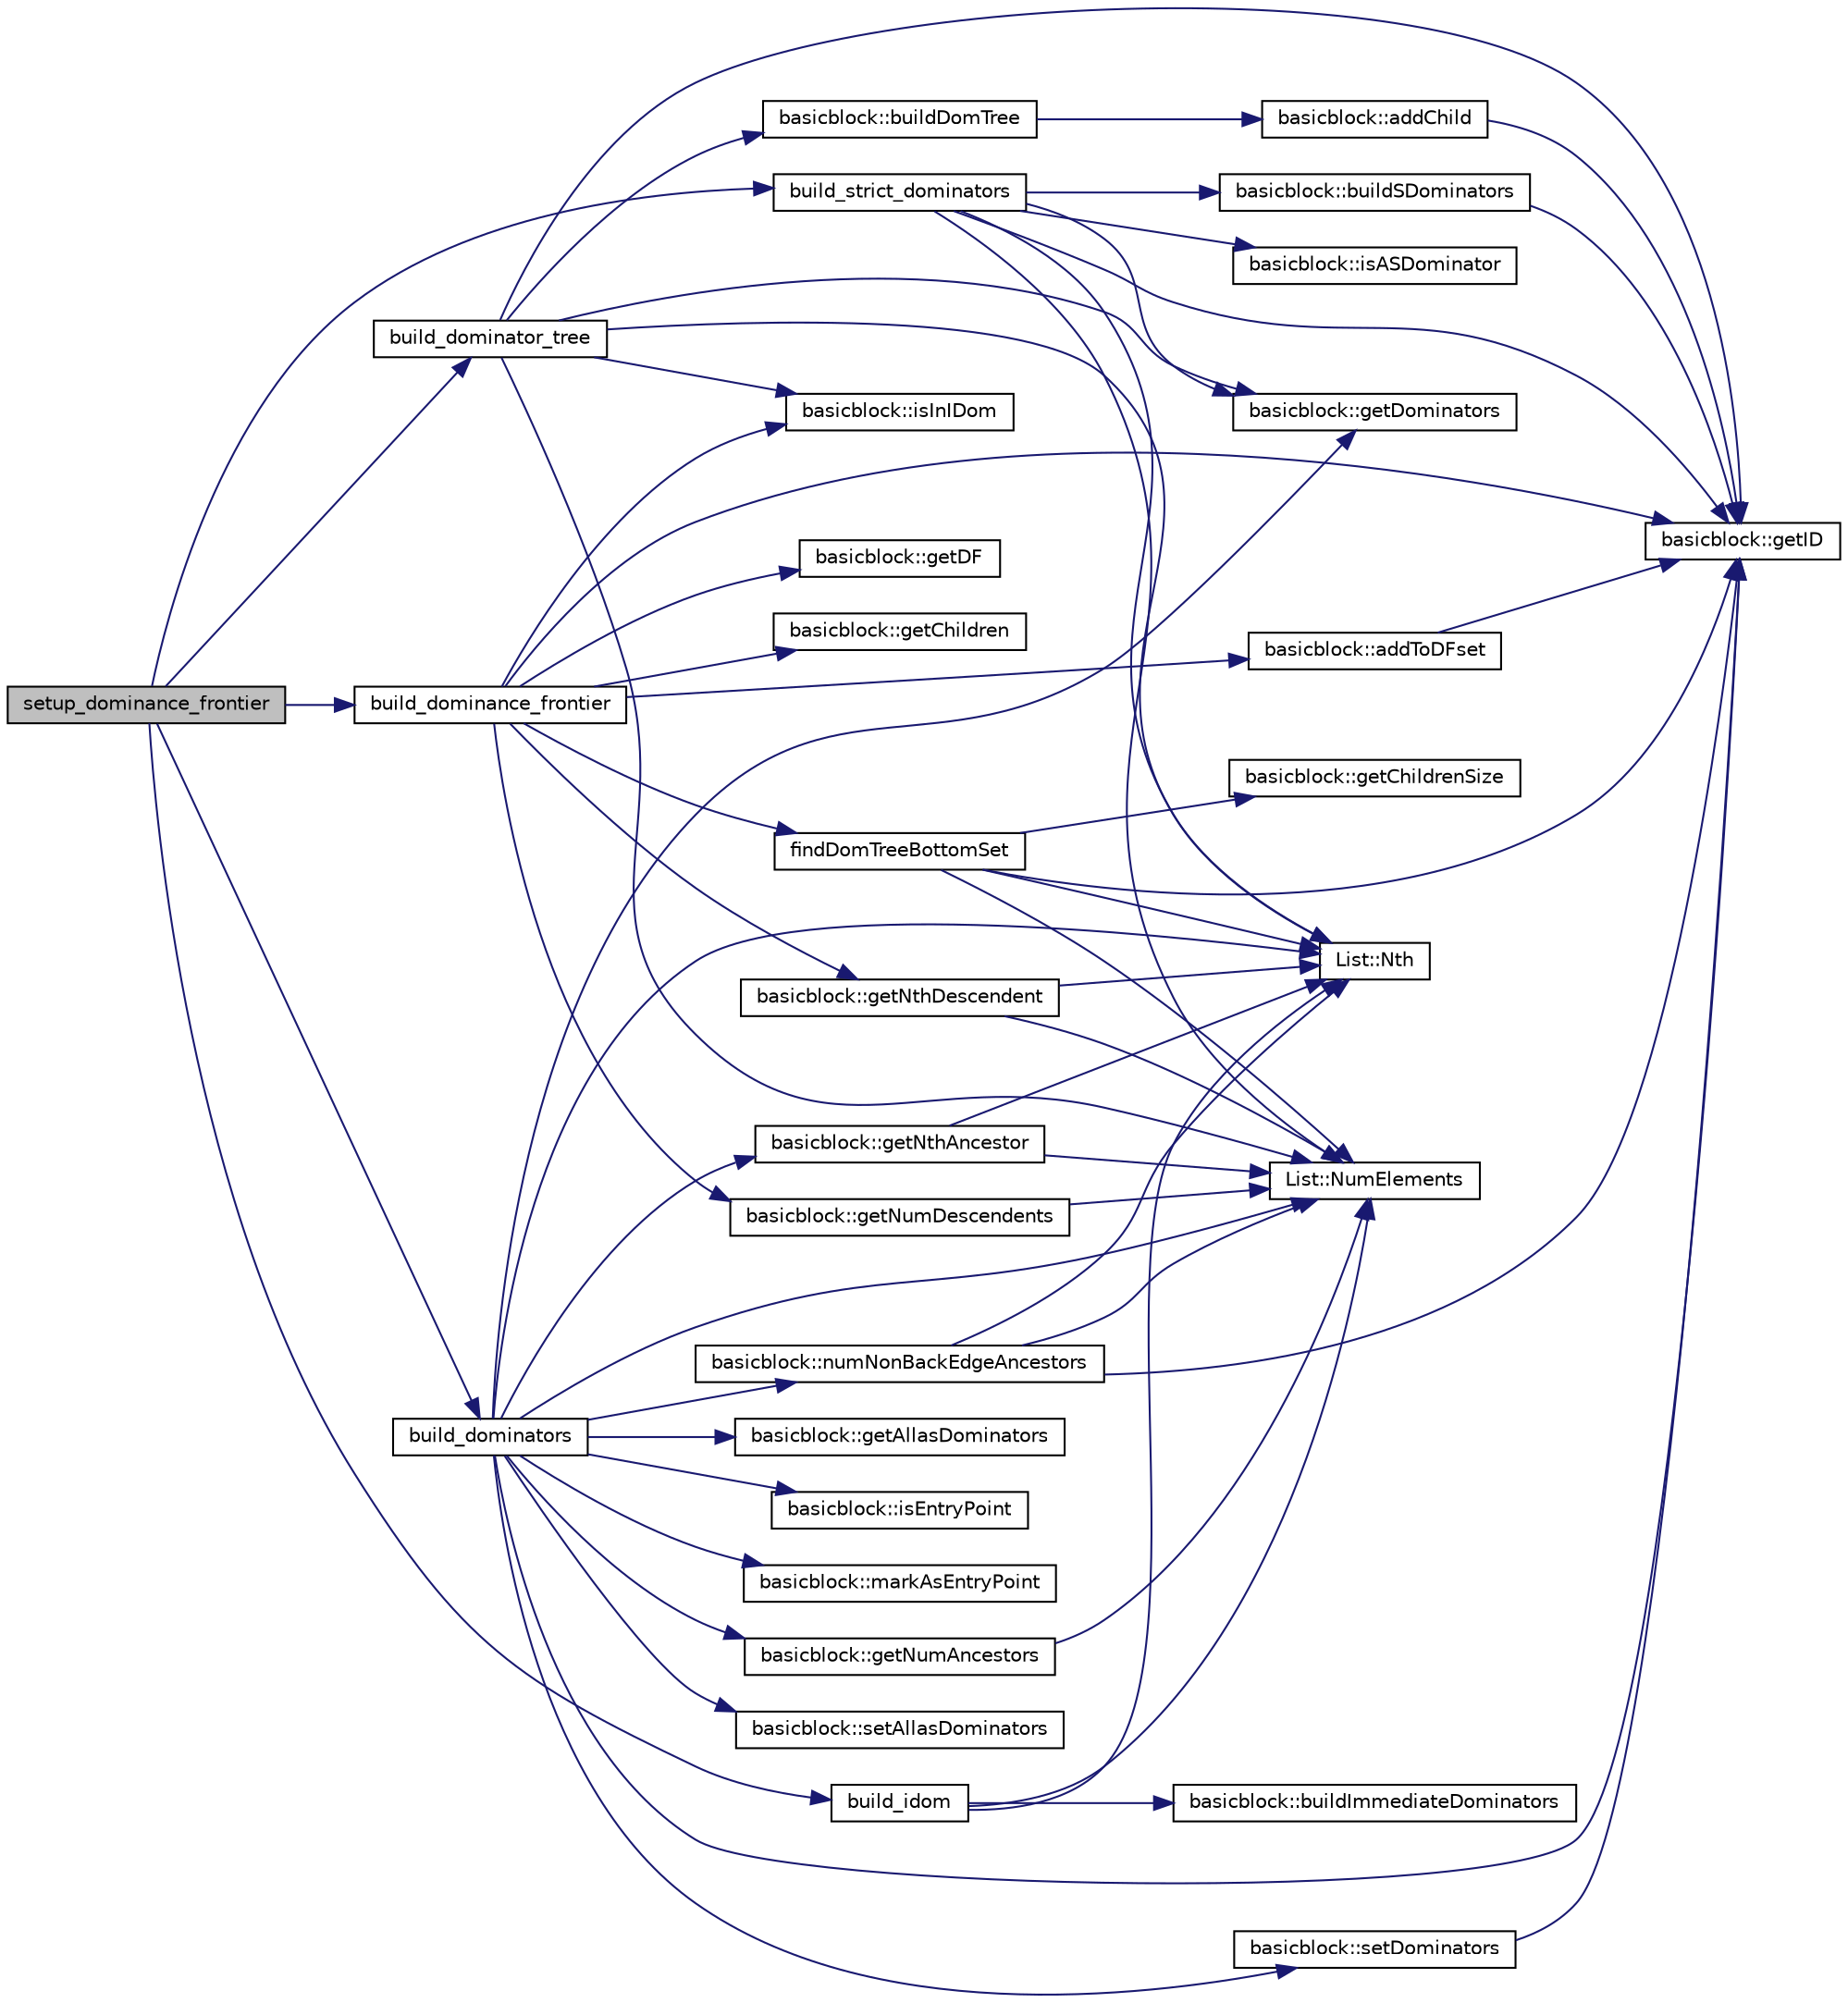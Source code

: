 digraph G
{
  edge [fontname="Helvetica",fontsize="10",labelfontname="Helvetica",labelfontsize="10"];
  node [fontname="Helvetica",fontsize="10",shape=record];
  rankdir=LR;
  Node1 [label="setup_dominance_frontier",height=0.2,width=0.4,color="black", fillcolor="grey75", style="filled" fontcolor="black"];
  Node1 -> Node2 [color="midnightblue",fontsize="10",style="solid",fontname="Helvetica"];
  Node2 [label="build_dominance_frontier",height=0.2,width=0.4,color="black", fillcolor="white", style="filled",URL="$dominator_8cpp.html#ad80ee601bfd16b0c1cffd3501bf0c93f"];
  Node2 -> Node3 [color="midnightblue",fontsize="10",style="solid",fontname="Helvetica"];
  Node3 [label="basicblock::addToDFset",height=0.2,width=0.4,color="black", fillcolor="white", style="filled",URL="$classbasicblock.html#abfaebb9413fe26d42607c09949e9d5cb"];
  Node3 -> Node4 [color="midnightblue",fontsize="10",style="solid",fontname="Helvetica"];
  Node4 [label="basicblock::getID",height=0.2,width=0.4,color="black", fillcolor="white", style="filled",URL="$classbasicblock.html#aff434c369968fe5fb3151d8ec00665b4"];
  Node2 -> Node5 [color="midnightblue",fontsize="10",style="solid",fontname="Helvetica"];
  Node5 [label="findDomTreeBottomSet",height=0.2,width=0.4,color="black", fillcolor="white", style="filled",URL="$dominator_8cpp.html#a5f2fc382f4be7bb1fa4377e3c0708a51"];
  Node5 -> Node6 [color="midnightblue",fontsize="10",style="solid",fontname="Helvetica"];
  Node6 [label="basicblock::getChildrenSize",height=0.2,width=0.4,color="black", fillcolor="white", style="filled",URL="$classbasicblock.html#a150ce672b4864265713b242b74b3ca30"];
  Node5 -> Node4 [color="midnightblue",fontsize="10",style="solid",fontname="Helvetica"];
  Node5 -> Node7 [color="midnightblue",fontsize="10",style="solid",fontname="Helvetica"];
  Node7 [label="List::Nth",height=0.2,width=0.4,color="black", fillcolor="white", style="filled",URL="$classList.html#a5eb964816de33c85e1d46658ddf8c6c4"];
  Node5 -> Node8 [color="midnightblue",fontsize="10",style="solid",fontname="Helvetica"];
  Node8 [label="List::NumElements",height=0.2,width=0.4,color="black", fillcolor="white", style="filled",URL="$classList.html#ac2e9d50f703b01bf643fa6ce50837c26"];
  Node2 -> Node9 [color="midnightblue",fontsize="10",style="solid",fontname="Helvetica"];
  Node9 [label="basicblock::getChildren",height=0.2,width=0.4,color="black", fillcolor="white", style="filled",URL="$classbasicblock.html#a6dde8501c965eb860dcc5bf63fcb06f2"];
  Node2 -> Node10 [color="midnightblue",fontsize="10",style="solid",fontname="Helvetica"];
  Node10 [label="basicblock::getDF",height=0.2,width=0.4,color="black", fillcolor="white", style="filled",URL="$classbasicblock.html#a3f8fdaf67559becd35119c53a47791c6"];
  Node2 -> Node4 [color="midnightblue",fontsize="10",style="solid",fontname="Helvetica"];
  Node2 -> Node11 [color="midnightblue",fontsize="10",style="solid",fontname="Helvetica"];
  Node11 [label="basicblock::getNthDescendent",height=0.2,width=0.4,color="black", fillcolor="white", style="filled",URL="$classbasicblock.html#a571a65129ed999a167803d516cb9455e"];
  Node11 -> Node7 [color="midnightblue",fontsize="10",style="solid",fontname="Helvetica"];
  Node11 -> Node8 [color="midnightblue",fontsize="10",style="solid",fontname="Helvetica"];
  Node2 -> Node12 [color="midnightblue",fontsize="10",style="solid",fontname="Helvetica"];
  Node12 [label="basicblock::getNumDescendents",height=0.2,width=0.4,color="black", fillcolor="white", style="filled",URL="$classbasicblock.html#a42700afdf9102a0f287690f4f8c487f9"];
  Node12 -> Node8 [color="midnightblue",fontsize="10",style="solid",fontname="Helvetica"];
  Node2 -> Node13 [color="midnightblue",fontsize="10",style="solid",fontname="Helvetica"];
  Node13 [label="basicblock::isInIDom",height=0.2,width=0.4,color="black", fillcolor="white", style="filled",URL="$classbasicblock.html#a026b949adeca19875d0a8a43784d2c9d"];
  Node1 -> Node14 [color="midnightblue",fontsize="10",style="solid",fontname="Helvetica"];
  Node14 [label="build_dominator_tree",height=0.2,width=0.4,color="black", fillcolor="white", style="filled",URL="$dominator_8cpp.html#ae1e6243692da1cc811e3a6bf6e363cf8"];
  Node14 -> Node15 [color="midnightblue",fontsize="10",style="solid",fontname="Helvetica"];
  Node15 [label="basicblock::buildDomTree",height=0.2,width=0.4,color="black", fillcolor="white", style="filled",URL="$classbasicblock.html#a8e7863ba06ca7f2418f1f423e6f71e8a"];
  Node15 -> Node16 [color="midnightblue",fontsize="10",style="solid",fontname="Helvetica"];
  Node16 [label="basicblock::addChild",height=0.2,width=0.4,color="black", fillcolor="white", style="filled",URL="$classbasicblock.html#abb47633a30d4722992c2d961a4a4ad14"];
  Node16 -> Node4 [color="midnightblue",fontsize="10",style="solid",fontname="Helvetica"];
  Node14 -> Node17 [color="midnightblue",fontsize="10",style="solid",fontname="Helvetica"];
  Node17 [label="basicblock::getDominators",height=0.2,width=0.4,color="black", fillcolor="white", style="filled",URL="$classbasicblock.html#aec14cf5254976daec791c62e1b684ecf"];
  Node14 -> Node4 [color="midnightblue",fontsize="10",style="solid",fontname="Helvetica"];
  Node14 -> Node13 [color="midnightblue",fontsize="10",style="solid",fontname="Helvetica"];
  Node14 -> Node7 [color="midnightblue",fontsize="10",style="solid",fontname="Helvetica"];
  Node14 -> Node8 [color="midnightblue",fontsize="10",style="solid",fontname="Helvetica"];
  Node1 -> Node18 [color="midnightblue",fontsize="10",style="solid",fontname="Helvetica"];
  Node18 [label="build_dominators",height=0.2,width=0.4,color="black", fillcolor="white", style="filled",URL="$dominator_8cpp.html#ad9854552aeba1a66453864500ed2dfc0"];
  Node18 -> Node19 [color="midnightblue",fontsize="10",style="solid",fontname="Helvetica"];
  Node19 [label="basicblock::getAllasDominators",height=0.2,width=0.4,color="black", fillcolor="white", style="filled",URL="$classbasicblock.html#ad5a6467f9a1628c658671d2f432cbeba"];
  Node18 -> Node17 [color="midnightblue",fontsize="10",style="solid",fontname="Helvetica"];
  Node18 -> Node4 [color="midnightblue",fontsize="10",style="solid",fontname="Helvetica"];
  Node18 -> Node20 [color="midnightblue",fontsize="10",style="solid",fontname="Helvetica"];
  Node20 [label="basicblock::getNthAncestor",height=0.2,width=0.4,color="black", fillcolor="white", style="filled",URL="$classbasicblock.html#a24ef17acb451da40eb9ecca3a05c9fb3"];
  Node20 -> Node7 [color="midnightblue",fontsize="10",style="solid",fontname="Helvetica"];
  Node20 -> Node8 [color="midnightblue",fontsize="10",style="solid",fontname="Helvetica"];
  Node18 -> Node21 [color="midnightblue",fontsize="10",style="solid",fontname="Helvetica"];
  Node21 [label="basicblock::getNumAncestors",height=0.2,width=0.4,color="black", fillcolor="white", style="filled",URL="$classbasicblock.html#af95ff01c9b4eb7a12cd58558771c92b2"];
  Node21 -> Node8 [color="midnightblue",fontsize="10",style="solid",fontname="Helvetica"];
  Node18 -> Node22 [color="midnightblue",fontsize="10",style="solid",fontname="Helvetica"];
  Node22 [label="basicblock::isEntryPoint",height=0.2,width=0.4,color="black", fillcolor="white", style="filled",URL="$classbasicblock.html#a81b824d2e109bb3b9484eb021fdd0a80"];
  Node18 -> Node23 [color="midnightblue",fontsize="10",style="solid",fontname="Helvetica"];
  Node23 [label="basicblock::markAsEntryPoint",height=0.2,width=0.4,color="black", fillcolor="white", style="filled",URL="$classbasicblock.html#a3da24f399435a4ba33a464925d4ded05"];
  Node18 -> Node7 [color="midnightblue",fontsize="10",style="solid",fontname="Helvetica"];
  Node18 -> Node8 [color="midnightblue",fontsize="10",style="solid",fontname="Helvetica"];
  Node18 -> Node24 [color="midnightblue",fontsize="10",style="solid",fontname="Helvetica"];
  Node24 [label="basicblock::numNonBackEdgeAncestors",height=0.2,width=0.4,color="black", fillcolor="white", style="filled",URL="$classbasicblock.html#ad05a1a1f24dfb10d2c637065eaea2835"];
  Node24 -> Node4 [color="midnightblue",fontsize="10",style="solid",fontname="Helvetica"];
  Node24 -> Node7 [color="midnightblue",fontsize="10",style="solid",fontname="Helvetica"];
  Node24 -> Node8 [color="midnightblue",fontsize="10",style="solid",fontname="Helvetica"];
  Node18 -> Node25 [color="midnightblue",fontsize="10",style="solid",fontname="Helvetica"];
  Node25 [label="basicblock::setAllasDominators",height=0.2,width=0.4,color="black", fillcolor="white", style="filled",URL="$classbasicblock.html#a11c8e9c8e6e38864552bafcd041e7a08"];
  Node18 -> Node26 [color="midnightblue",fontsize="10",style="solid",fontname="Helvetica"];
  Node26 [label="basicblock::setDominators",height=0.2,width=0.4,color="black", fillcolor="white", style="filled",URL="$classbasicblock.html#aae21234b7ccd801b037a3a26a11d44e7"];
  Node26 -> Node4 [color="midnightblue",fontsize="10",style="solid",fontname="Helvetica"];
  Node1 -> Node27 [color="midnightblue",fontsize="10",style="solid",fontname="Helvetica"];
  Node27 [label="build_idom",height=0.2,width=0.4,color="black", fillcolor="white", style="filled",URL="$dominator_8cpp.html#a92cc71cb6989a6d59d713453b0504fa3"];
  Node27 -> Node28 [color="midnightblue",fontsize="10",style="solid",fontname="Helvetica"];
  Node28 [label="basicblock::buildImmediateDominators",height=0.2,width=0.4,color="black", fillcolor="white", style="filled",URL="$classbasicblock.html#a668baef0263404790b8b03e336b96dda"];
  Node27 -> Node7 [color="midnightblue",fontsize="10",style="solid",fontname="Helvetica"];
  Node27 -> Node8 [color="midnightblue",fontsize="10",style="solid",fontname="Helvetica"];
  Node1 -> Node29 [color="midnightblue",fontsize="10",style="solid",fontname="Helvetica"];
  Node29 [label="build_strict_dominators",height=0.2,width=0.4,color="black", fillcolor="white", style="filled",URL="$dominator_8cpp.html#afda2b0c0d9b8afc7938f90a15e8f912f"];
  Node29 -> Node30 [color="midnightblue",fontsize="10",style="solid",fontname="Helvetica"];
  Node30 [label="basicblock::buildSDominators",height=0.2,width=0.4,color="black", fillcolor="white", style="filled",URL="$classbasicblock.html#ad88c3d7891025016b9de9f3bfb2b3ddb"];
  Node30 -> Node4 [color="midnightblue",fontsize="10",style="solid",fontname="Helvetica"];
  Node29 -> Node17 [color="midnightblue",fontsize="10",style="solid",fontname="Helvetica"];
  Node29 -> Node4 [color="midnightblue",fontsize="10",style="solid",fontname="Helvetica"];
  Node29 -> Node31 [color="midnightblue",fontsize="10",style="solid",fontname="Helvetica"];
  Node31 [label="basicblock::isASDominator",height=0.2,width=0.4,color="black", fillcolor="white", style="filled",URL="$classbasicblock.html#ab16dc9da49df4b6bf4c6573bfb31217a"];
  Node29 -> Node7 [color="midnightblue",fontsize="10",style="solid",fontname="Helvetica"];
  Node29 -> Node8 [color="midnightblue",fontsize="10",style="solid",fontname="Helvetica"];
}
